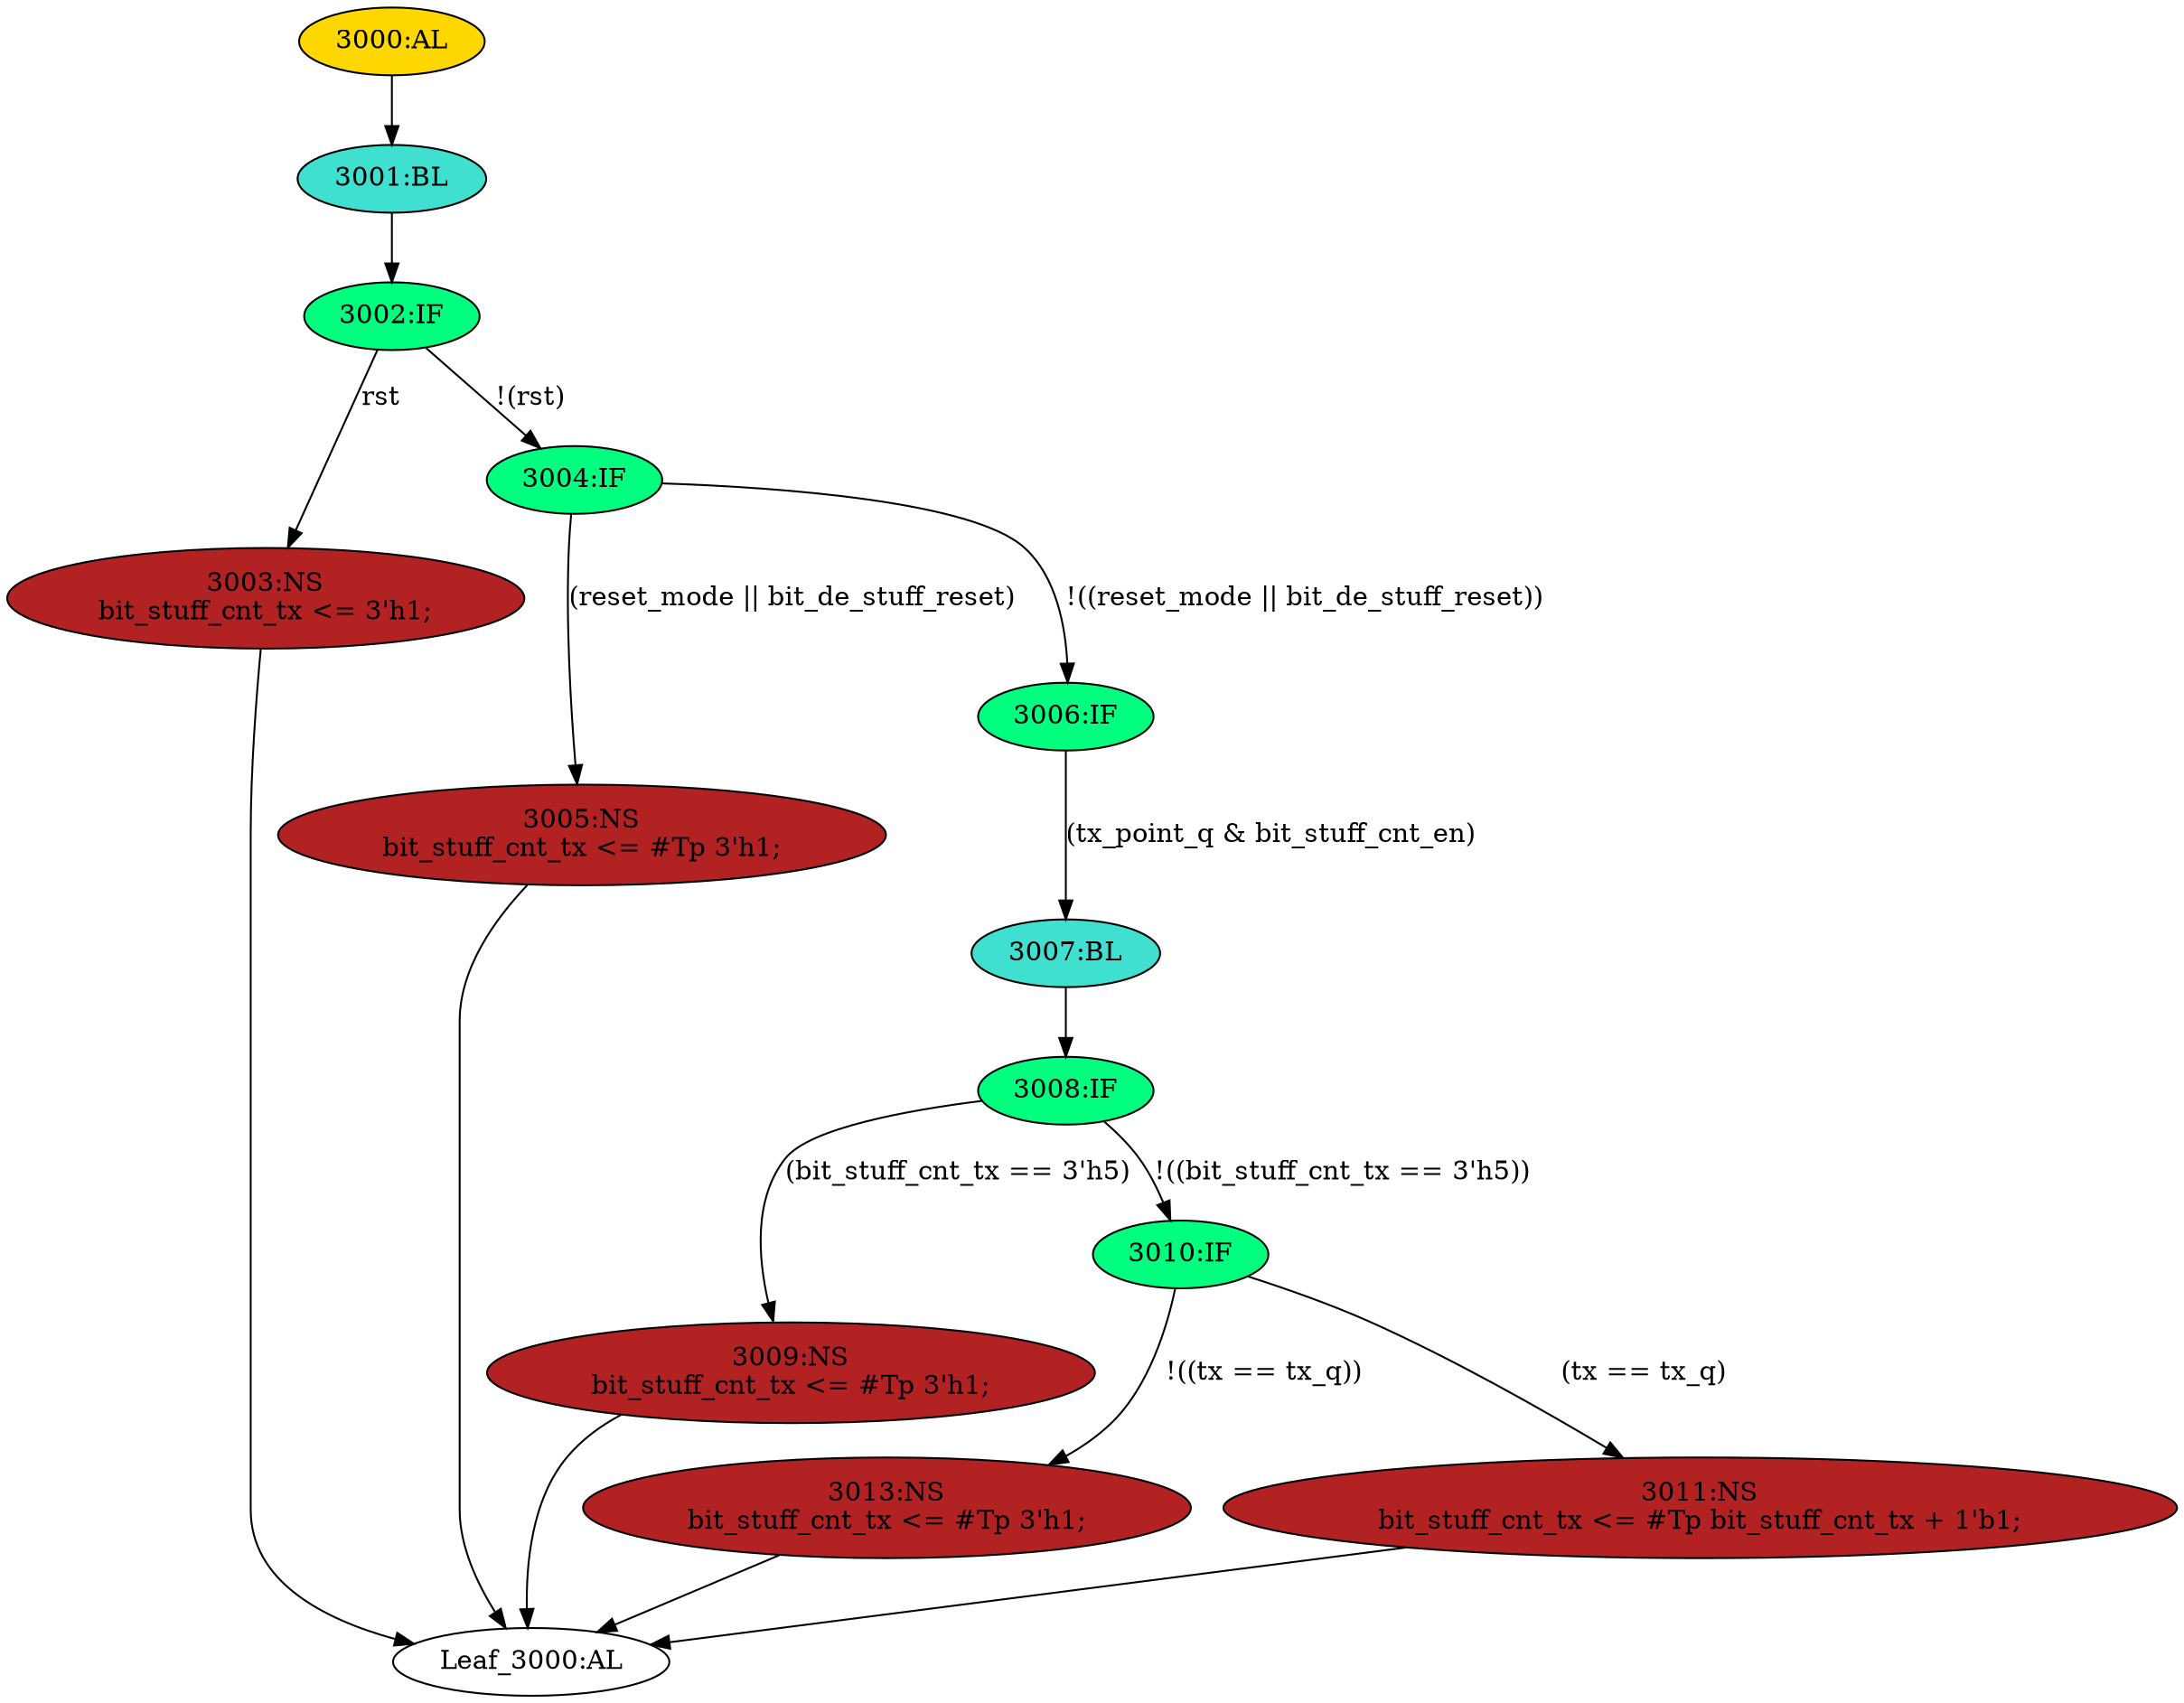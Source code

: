 strict digraph "" {
	node [label="\N"];
	"3005:NS"	 [ast="<pyverilog.vparser.ast.NonblockingSubstitution object at 0x7f44f6935e10>",
		fillcolor=firebrick,
		label="3005:NS
bit_stuff_cnt_tx <= #Tp 3'h1;",
		statements="[<pyverilog.vparser.ast.NonblockingSubstitution object at 0x7f44f6935e10>]",
		style=filled,
		typ=NonblockingSubstitution];
	"Leaf_3000:AL"	 [def_var="['bit_stuff_cnt_tx']",
		label="Leaf_3000:AL"];
	"3005:NS" -> "Leaf_3000:AL"	 [cond="[]",
		lineno=None];
	"3002:IF"	 [ast="<pyverilog.vparser.ast.IfStatement object at 0x7f44f6944050>",
		fillcolor=springgreen,
		label="3002:IF",
		statements="[]",
		style=filled,
		typ=IfStatement];
	"3003:NS"	 [ast="<pyverilog.vparser.ast.NonblockingSubstitution object at 0x7f44f6944c50>",
		fillcolor=firebrick,
		label="3003:NS
bit_stuff_cnt_tx <= 3'h1;",
		statements="[<pyverilog.vparser.ast.NonblockingSubstitution object at 0x7f44f6944c50>]",
		style=filled,
		typ=NonblockingSubstitution];
	"3002:IF" -> "3003:NS"	 [cond="['rst']",
		label=rst,
		lineno=3002];
	"3004:IF"	 [ast="<pyverilog.vparser.ast.IfStatement object at 0x7f44f6944090>",
		fillcolor=springgreen,
		label="3004:IF",
		statements="[]",
		style=filled,
		typ=IfStatement];
	"3002:IF" -> "3004:IF"	 [cond="['rst']",
		label="!(rst)",
		lineno=3002];
	"3006:IF"	 [ast="<pyverilog.vparser.ast.IfStatement object at 0x7f44f69440d0>",
		fillcolor=springgreen,
		label="3006:IF",
		statements="[]",
		style=filled,
		typ=IfStatement];
	"3007:BL"	 [ast="<pyverilog.vparser.ast.Block object at 0x7f44f6944110>",
		fillcolor=turquoise,
		label="3007:BL",
		statements="[]",
		style=filled,
		typ=Block];
	"3006:IF" -> "3007:BL"	 [cond="['tx_point_q', 'bit_stuff_cnt_en']",
		label="(tx_point_q & bit_stuff_cnt_en)",
		lineno=3006];
	"3000:AL"	 [ast="<pyverilog.vparser.ast.Always object at 0x7f44f6944e10>",
		clk_sens=True,
		fillcolor=gold,
		label="3000:AL",
		sens="['clk', 'rst']",
		statements="[]",
		style=filled,
		typ=Always,
		use_var="['tx_point_q', 'tx', 'reset_mode', 'tx_q', 'bit_stuff_cnt_tx', 'bit_stuff_cnt_en', 'rst', 'bit_de_stuff_reset']"];
	"3001:BL"	 [ast="<pyverilog.vparser.ast.Block object at 0x7f44f6944f90>",
		fillcolor=turquoise,
		label="3001:BL",
		statements="[]",
		style=filled,
		typ=Block];
	"3000:AL" -> "3001:BL"	 [cond="[]",
		lineno=None];
	"3003:NS" -> "Leaf_3000:AL"	 [cond="[]",
		lineno=None];
	"3008:IF"	 [ast="<pyverilog.vparser.ast.IfStatement object at 0x7f44f6944150>",
		fillcolor=springgreen,
		label="3008:IF",
		statements="[]",
		style=filled,
		typ=IfStatement];
	"3009:NS"	 [ast="<pyverilog.vparser.ast.NonblockingSubstitution object at 0x7f44f6944750>",
		fillcolor=firebrick,
		label="3009:NS
bit_stuff_cnt_tx <= #Tp 3'h1;",
		statements="[<pyverilog.vparser.ast.NonblockingSubstitution object at 0x7f44f6944750>]",
		style=filled,
		typ=NonblockingSubstitution];
	"3008:IF" -> "3009:NS"	 [cond="['bit_stuff_cnt_tx']",
		label="(bit_stuff_cnt_tx == 3'h5)",
		lineno=3008];
	"3010:IF"	 [ast="<pyverilog.vparser.ast.IfStatement object at 0x7f44f6944190>",
		fillcolor=springgreen,
		label="3010:IF",
		statements="[]",
		style=filled,
		typ=IfStatement];
	"3008:IF" -> "3010:IF"	 [cond="['bit_stuff_cnt_tx']",
		label="!((bit_stuff_cnt_tx == 3'h5))",
		lineno=3008];
	"3004:IF" -> "3005:NS"	 [cond="['reset_mode', 'bit_de_stuff_reset']",
		label="(reset_mode || bit_de_stuff_reset)",
		lineno=3004];
	"3004:IF" -> "3006:IF"	 [cond="['reset_mode', 'bit_de_stuff_reset']",
		label="!((reset_mode || bit_de_stuff_reset))",
		lineno=3004];
	"3007:BL" -> "3008:IF"	 [cond="[]",
		lineno=None];
	"3013:NS"	 [ast="<pyverilog.vparser.ast.NonblockingSubstitution object at 0x7f44f69441d0>",
		fillcolor=firebrick,
		label="3013:NS
bit_stuff_cnt_tx <= #Tp 3'h1;",
		statements="[<pyverilog.vparser.ast.NonblockingSubstitution object at 0x7f44f69441d0>]",
		style=filled,
		typ=NonblockingSubstitution];
	"3013:NS" -> "Leaf_3000:AL"	 [cond="[]",
		lineno=None];
	"3009:NS" -> "Leaf_3000:AL"	 [cond="[]",
		lineno=None];
	"3010:IF" -> "3013:NS"	 [cond="['tx', 'tx_q']",
		label="!((tx == tx_q))",
		lineno=3010];
	"3011:NS"	 [ast="<pyverilog.vparser.ast.NonblockingSubstitution object at 0x7f44f69443d0>",
		fillcolor=firebrick,
		label="3011:NS
bit_stuff_cnt_tx <= #Tp bit_stuff_cnt_tx + 1'b1;",
		statements="[<pyverilog.vparser.ast.NonblockingSubstitution object at 0x7f44f69443d0>]",
		style=filled,
		typ=NonblockingSubstitution];
	"3010:IF" -> "3011:NS"	 [cond="['tx', 'tx_q']",
		label="(tx == tx_q)",
		lineno=3010];
	"3001:BL" -> "3002:IF"	 [cond="[]",
		lineno=None];
	"3011:NS" -> "Leaf_3000:AL"	 [cond="[]",
		lineno=None];
}
